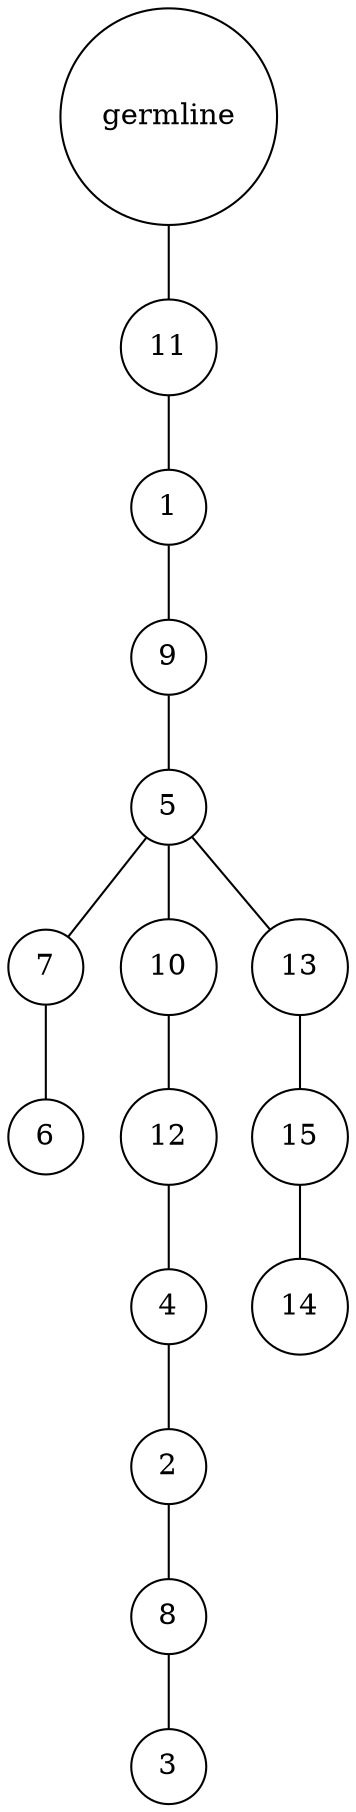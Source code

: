 graph {
	rankdir=UD;
	splines=line;
	node [shape=circle]
	"0x7feec7ddaf10" [label="germline"];
	"0x7feec7ddaf40" [label="11"];
	"0x7feec7ddaf10" -- "0x7feec7ddaf40" ;
	"0x7feec7ddaf70" [label="1"];
	"0x7feec7ddaf40" -- "0x7feec7ddaf70" ;
	"0x7feec7ddafa0" [label="9"];
	"0x7feec7ddaf70" -- "0x7feec7ddafa0" ;
	"0x7feec7ddafd0" [label="5"];
	"0x7feec7ddafa0" -- "0x7feec7ddafd0" ;
	"0x7feef29e6040" [label="7"];
	"0x7feec7ddafd0" -- "0x7feef29e6040" ;
	"0x7feef29e6070" [label="6"];
	"0x7feef29e6040" -- "0x7feef29e6070" ;
	"0x7feef29e60a0" [label="10"];
	"0x7feec7ddafd0" -- "0x7feef29e60a0" ;
	"0x7feef29e60d0" [label="12"];
	"0x7feef29e60a0" -- "0x7feef29e60d0" ;
	"0x7feef29e6100" [label="4"];
	"0x7feef29e60d0" -- "0x7feef29e6100" ;
	"0x7feef29e6130" [label="2"];
	"0x7feef29e6100" -- "0x7feef29e6130" ;
	"0x7feef29e6160" [label="8"];
	"0x7feef29e6130" -- "0x7feef29e6160" ;
	"0x7feef29e6190" [label="3"];
	"0x7feef29e6160" -- "0x7feef29e6190" ;
	"0x7feef29e61c0" [label="13"];
	"0x7feec7ddafd0" -- "0x7feef29e61c0" ;
	"0x7feef29e61f0" [label="15"];
	"0x7feef29e61c0" -- "0x7feef29e61f0" ;
	"0x7feef29e6220" [label="14"];
	"0x7feef29e61f0" -- "0x7feef29e6220" ;
}
